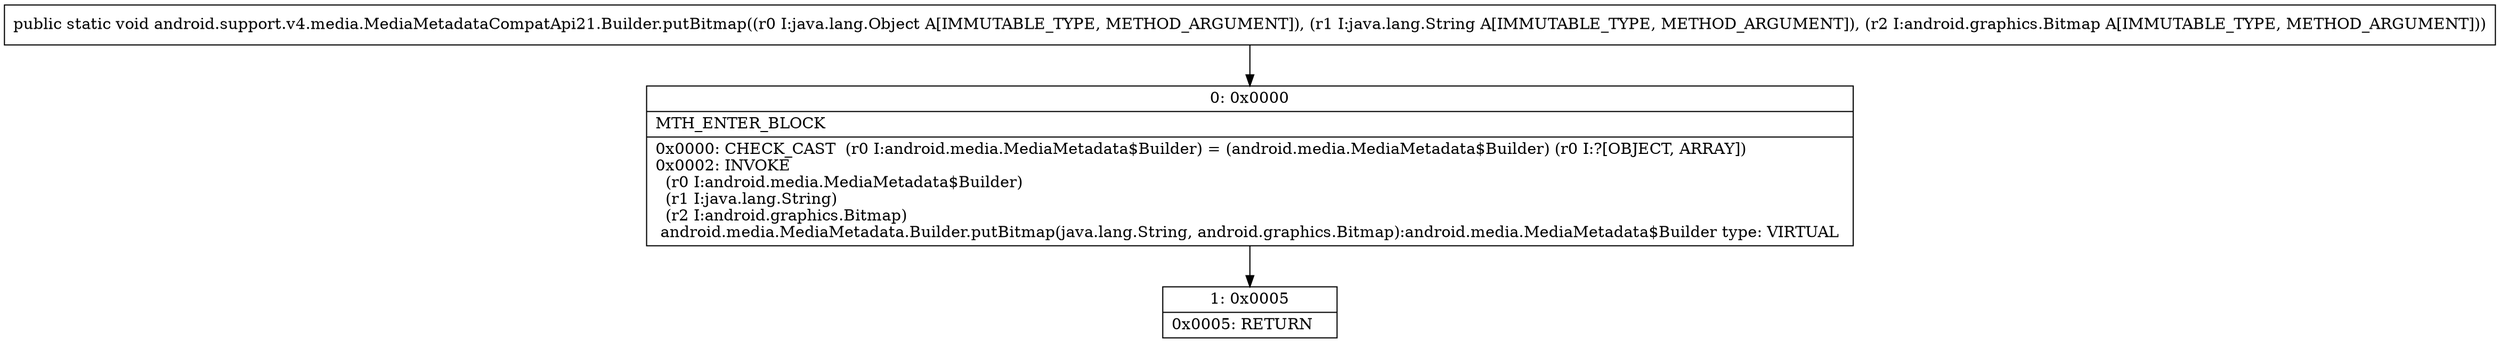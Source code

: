 digraph "CFG forandroid.support.v4.media.MediaMetadataCompatApi21.Builder.putBitmap(Ljava\/lang\/Object;Ljava\/lang\/String;Landroid\/graphics\/Bitmap;)V" {
Node_0 [shape=record,label="{0\:\ 0x0000|MTH_ENTER_BLOCK\l|0x0000: CHECK_CAST  (r0 I:android.media.MediaMetadata$Builder) = (android.media.MediaMetadata$Builder) (r0 I:?[OBJECT, ARRAY]) \l0x0002: INVOKE  \l  (r0 I:android.media.MediaMetadata$Builder)\l  (r1 I:java.lang.String)\l  (r2 I:android.graphics.Bitmap)\l android.media.MediaMetadata.Builder.putBitmap(java.lang.String, android.graphics.Bitmap):android.media.MediaMetadata$Builder type: VIRTUAL \l}"];
Node_1 [shape=record,label="{1\:\ 0x0005|0x0005: RETURN   \l}"];
MethodNode[shape=record,label="{public static void android.support.v4.media.MediaMetadataCompatApi21.Builder.putBitmap((r0 I:java.lang.Object A[IMMUTABLE_TYPE, METHOD_ARGUMENT]), (r1 I:java.lang.String A[IMMUTABLE_TYPE, METHOD_ARGUMENT]), (r2 I:android.graphics.Bitmap A[IMMUTABLE_TYPE, METHOD_ARGUMENT])) }"];
MethodNode -> Node_0;
Node_0 -> Node_1;
}

